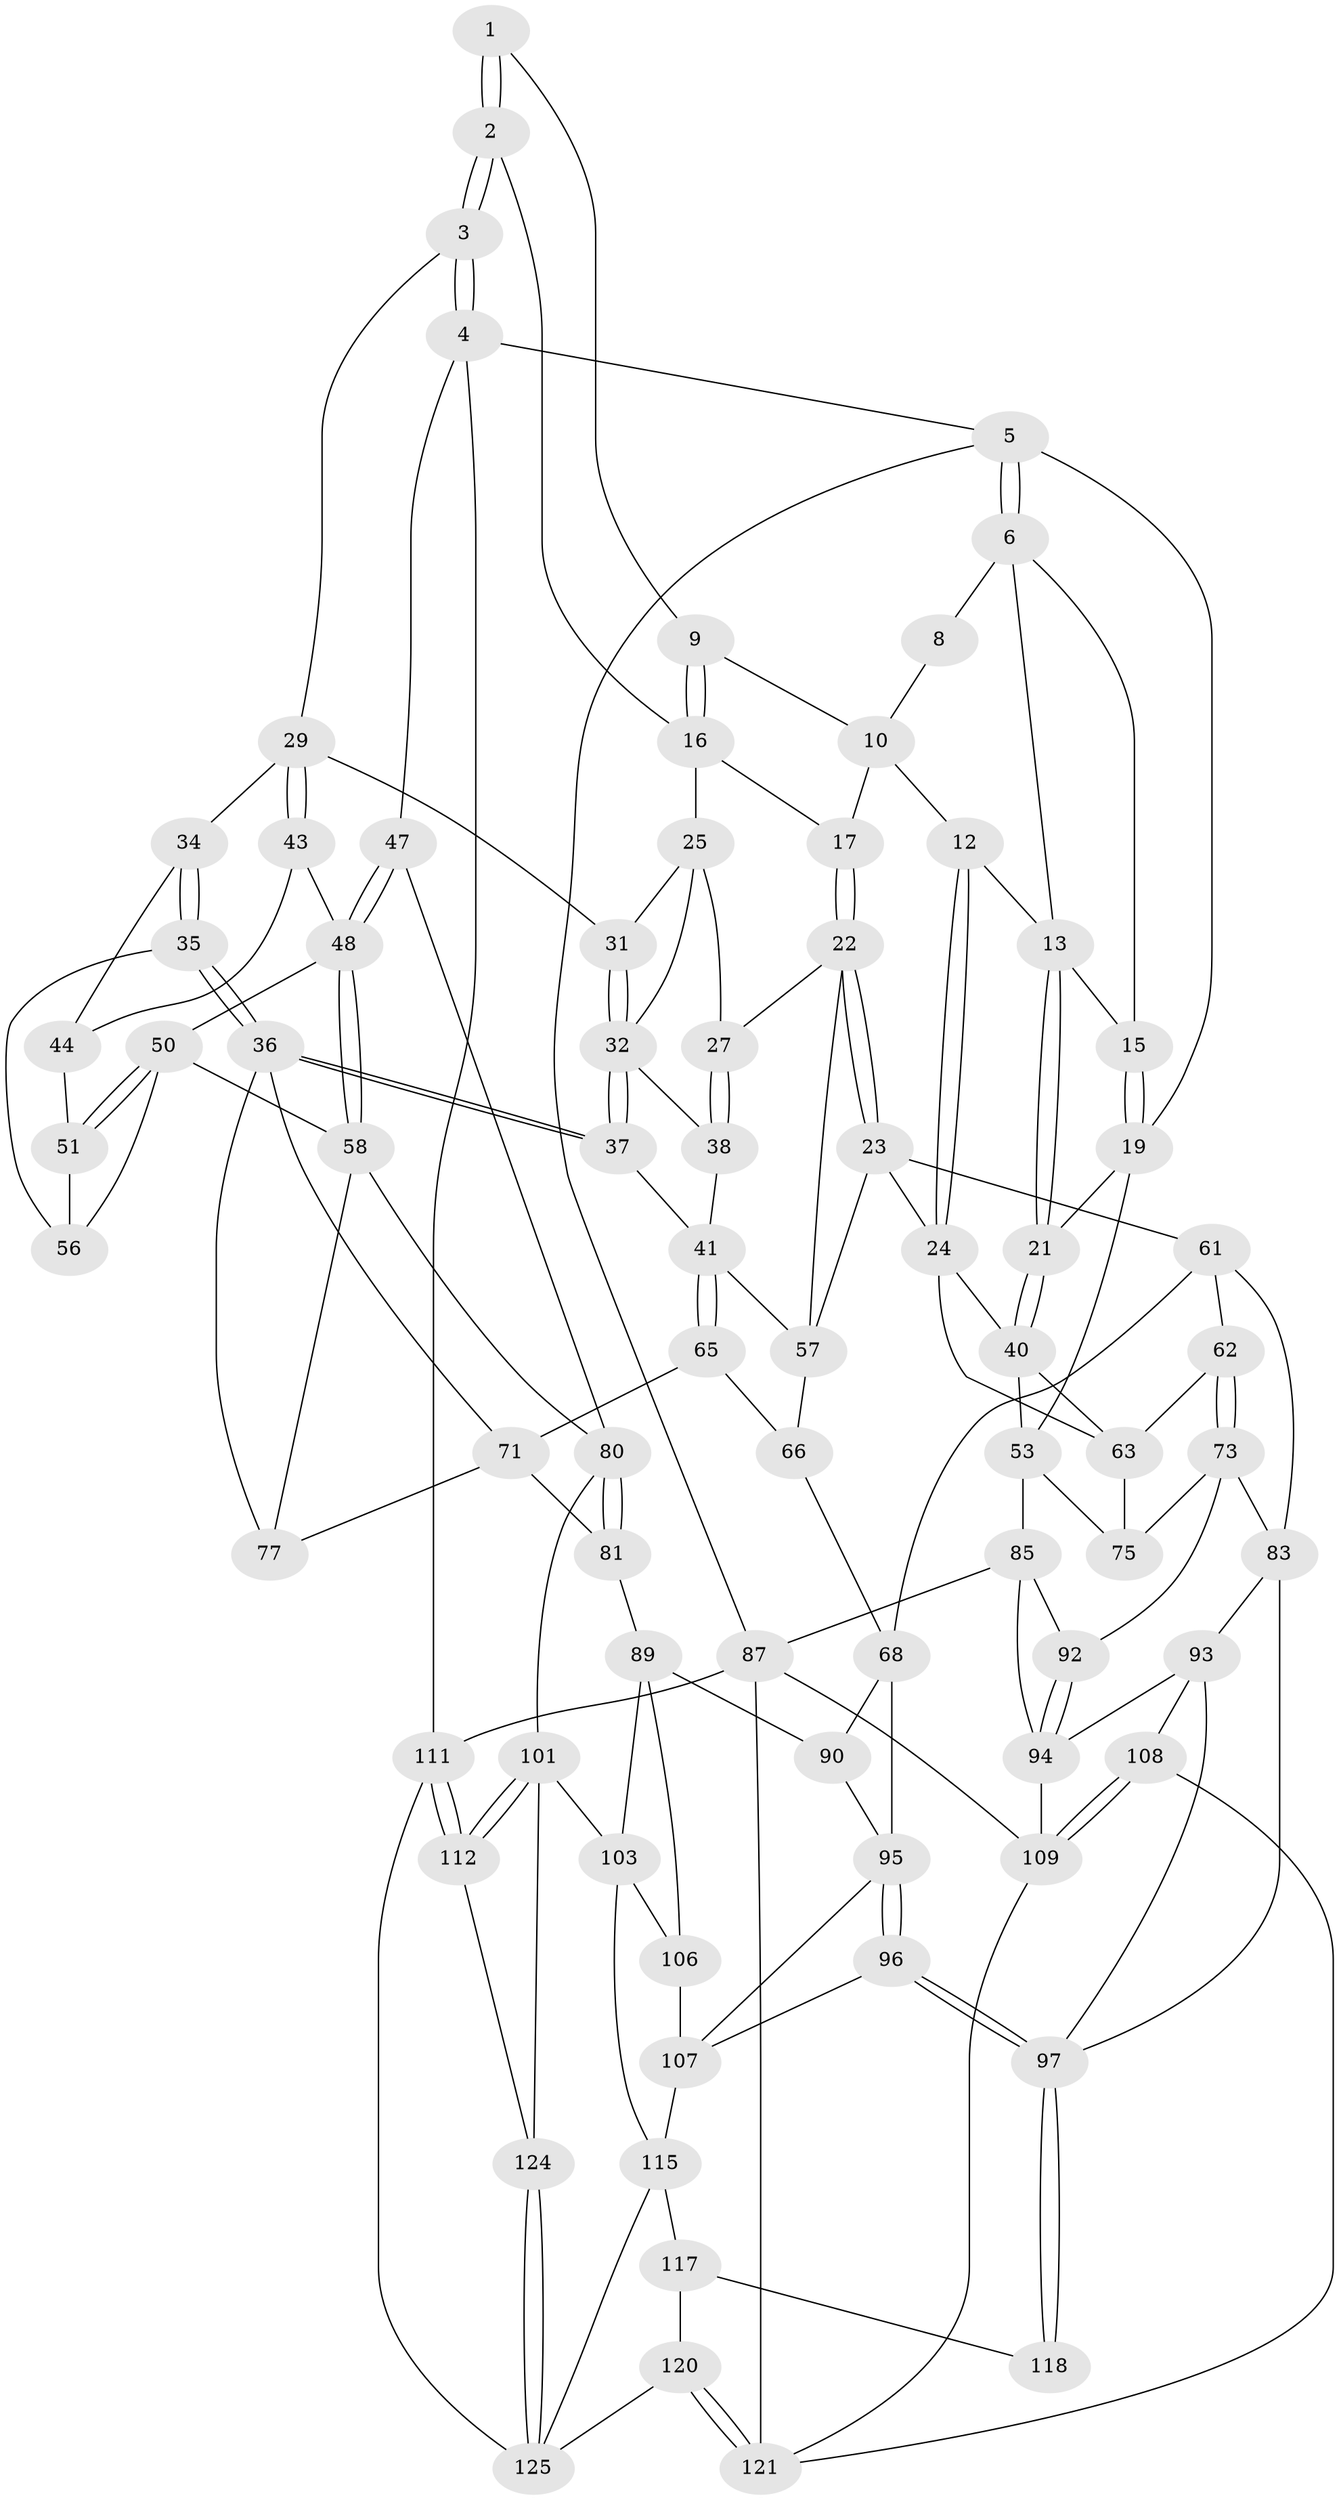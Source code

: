 // Generated by graph-tools (version 1.1) at 2025/52/02/27/25 19:52:36]
// undirected, 79 vertices, 172 edges
graph export_dot {
graph [start="1"]
  node [color=gray90,style=filled];
  1 [pos="+0.44803967619491947+0"];
  2 [pos="+0.8071690105802176+0"];
  3 [pos="+1+0"];
  4 [pos="+1+0",super="+46"];
  5 [pos="+0+0"];
  6 [pos="+0+0",super="+7"];
  8 [pos="+0.23077421341538143+0"];
  9 [pos="+0.4387206287019493+0.047098990026459384"];
  10 [pos="+0.33481607024430304+0",super="+11"];
  12 [pos="+0.31620951749369475+0.17075251048963572"];
  13 [pos="+0.21233437638700856+0.08696371561109453",super="+14"];
  15 [pos="+0.08403767153920617+0.10029030761918163"];
  16 [pos="+0.44641417382302656+0.1333411105023654",super="+18"];
  17 [pos="+0.4192616252353718+0.13921993609314215"];
  19 [pos="+0+0.1646340433355764",super="+20"];
  21 [pos="+0.09924765360776289+0.25493411370618474"];
  22 [pos="+0.42998943492761876+0.33244521184003983",super="+28"];
  23 [pos="+0.4110396127846943+0.34864731851633113",super="+60"];
  24 [pos="+0.28278912540291506+0.2991281647776688",super="+39"];
  25 [pos="+0.48386446741018485+0.14120327907277153",super="+26"];
  27 [pos="+0.5129753291294842+0.24793246892591028"];
  29 [pos="+1+0",super="+30"];
  31 [pos="+0.7382169825462597+0.15998145151740617"];
  32 [pos="+0.6751850409180252+0.22784461948254459",super="+33"];
  34 [pos="+0.7766927639142208+0.34883753374407916"];
  35 [pos="+0.7451830355437091+0.40121813988299554"];
  36 [pos="+0.734510457760951+0.4067960963394814",super="+70"];
  37 [pos="+0.6874231016398978+0.38874214541322194"];
  38 [pos="+0.5809587908025133+0.32270158272662425"];
  40 [pos="+0.10889492407571373+0.27806719285909587",super="+52"];
  41 [pos="+0.6311934920245085+0.39823619553956013",super="+42"];
  43 [pos="+0.9352407353049695+0.17546237888667132"];
  44 [pos="+0.8714451018650045+0.27871300851918557",super="+45"];
  47 [pos="+1+0.5885111399779971"];
  48 [pos="+1+0.5200095831239913",super="+49"];
  50 [pos="+0.9099238803995829+0.3625758675274005",super="+55"];
  51 [pos="+0.8723170311702367+0.34309764822837363",super="+54"];
  53 [pos="+0+0.37919138145379716",super="+79"];
  56 [pos="+0.8548789177728381+0.41763406037950185"];
  57 [pos="+0.555229976302093+0.3730732572864041",super="+59"];
  58 [pos="+0.9594275247358416+0.48216311576305165",super="+76"];
  61 [pos="+0.3617609219210861+0.5236143822535434",super="+69"];
  62 [pos="+0.2740386062522624+0.41936402323784905"];
  63 [pos="+0.2532502649443647+0.3682360928573658",super="+64"];
  65 [pos="+0.5863865909479203+0.48650267922927615",super="+72"];
  66 [pos="+0.47665599860017516+0.4284287555951668",super="+67"];
  68 [pos="+0.45456357000551+0.6030031536450572",super="+91"];
  71 [pos="+0.5887256161510264+0.5666732497270947",super="+78"];
  73 [pos="+0.16498206295138448+0.573895991894703",super="+74"];
  75 [pos="+0.10726243147901567+0.4935819758040598"];
  77 [pos="+0.7506048161360542+0.48586016461609777"];
  80 [pos="+0.8176212849669683+0.7050654776685795",super="+82"];
  81 [pos="+0.6928307627626439+0.6858524034823283"];
  83 [pos="+0.3483443456798222+0.6003821177615077",super="+84"];
  85 [pos="+0+0.571065826944652",super="+86"];
  87 [pos="+0+1",super="+88"];
  89 [pos="+0.6854384764888082+0.6937739203715216",super="+104"];
  90 [pos="+0.6587719992656713+0.7200205529990844"];
  92 [pos="+0.06759672613541566+0.613305313280141"];
  93 [pos="+0.1776036131174283+0.7360167812776975",super="+99"];
  94 [pos="+0.0357121093790843+0.7538510379075416",super="+105"];
  95 [pos="+0.5000132893656489+0.7369428469499056",super="+100"];
  96 [pos="+0.43330948012236614+0.813834358056197"];
  97 [pos="+0.37240386921326024+0.8235558527611756",super="+98"];
  101 [pos="+0.8529021827969249+0.809809863522834",super="+102"];
  103 [pos="+0.7768951438374451+0.8869741592241033",super="+114"];
  106 [pos="+0.6439554721233197+0.8335817099960906"];
  107 [pos="+0.6274413402641555+0.7869209539213883",super="+110"];
  108 [pos="+0.2322766495779727+0.864222943223357"];
  109 [pos="+0.07225752619345811+0.8479310571030808",super="+123"];
  111 [pos="+1+0.9378262288559674",super="+113"];
  112 [pos="+1+0.9150685810281802"];
  115 [pos="+0.5805422059226715+1",super="+116"];
  117 [pos="+0.43002448582003755+0.9294082926595177",super="+119"];
  118 [pos="+0.3801521262391868+0.8554457691184763"];
  120 [pos="+0.27964355996504464+1"];
  121 [pos="+0.25386994534928686+1",super="+122"];
  124 [pos="+0.8497314598563425+0.9251573791429679"];
  125 [pos="+0.8213685119714275+1",super="+126"];
  1 -- 2;
  1 -- 2;
  1 -- 9;
  2 -- 3;
  2 -- 3;
  2 -- 16;
  3 -- 4;
  3 -- 4;
  3 -- 29;
  4 -- 5;
  4 -- 47;
  4 -- 111 [weight=2];
  5 -- 6;
  5 -- 6;
  5 -- 87;
  5 -- 19;
  6 -- 15;
  6 -- 8;
  6 -- 13;
  8 -- 10;
  9 -- 10;
  9 -- 16;
  9 -- 16;
  10 -- 17;
  10 -- 12;
  12 -- 13;
  12 -- 24;
  12 -- 24;
  13 -- 21;
  13 -- 21;
  13 -- 15;
  15 -- 19;
  15 -- 19;
  16 -- 17;
  16 -- 25;
  17 -- 22;
  17 -- 22;
  19 -- 21;
  19 -- 53;
  21 -- 40;
  21 -- 40;
  22 -- 23;
  22 -- 23;
  22 -- 57;
  22 -- 27;
  23 -- 24;
  23 -- 57;
  23 -- 61;
  24 -- 40;
  24 -- 63;
  25 -- 31;
  25 -- 32;
  25 -- 27;
  27 -- 38;
  27 -- 38;
  29 -- 43;
  29 -- 43;
  29 -- 34;
  29 -- 31;
  31 -- 32;
  31 -- 32;
  32 -- 37;
  32 -- 37;
  32 -- 38;
  34 -- 35;
  34 -- 35;
  34 -- 44;
  35 -- 36;
  35 -- 36;
  35 -- 56;
  36 -- 37;
  36 -- 37;
  36 -- 77;
  36 -- 71;
  37 -- 41;
  38 -- 41;
  40 -- 53;
  40 -- 63;
  41 -- 65;
  41 -- 65;
  41 -- 57;
  43 -- 44;
  43 -- 48;
  44 -- 51 [weight=2];
  47 -- 48;
  47 -- 48;
  47 -- 80;
  48 -- 58;
  48 -- 58;
  48 -- 50;
  50 -- 51;
  50 -- 51;
  50 -- 56;
  50 -- 58;
  51 -- 56;
  53 -- 75;
  53 -- 85;
  57 -- 66;
  58 -- 80;
  58 -- 77;
  61 -- 62;
  61 -- 83;
  61 -- 68;
  62 -- 63;
  62 -- 73;
  62 -- 73;
  63 -- 75;
  65 -- 66 [weight=2];
  65 -- 71;
  66 -- 68;
  68 -- 90;
  68 -- 95;
  71 -- 81;
  71 -- 77;
  73 -- 75;
  73 -- 92;
  73 -- 83;
  80 -- 81;
  80 -- 81;
  80 -- 101;
  81 -- 89;
  83 -- 97;
  83 -- 93;
  85 -- 92;
  85 -- 87;
  85 -- 94;
  87 -- 121;
  87 -- 109;
  87 -- 111;
  89 -- 90;
  89 -- 106;
  89 -- 103;
  90 -- 95;
  92 -- 94;
  92 -- 94;
  93 -- 94;
  93 -- 97;
  93 -- 108;
  94 -- 109;
  95 -- 96;
  95 -- 96;
  95 -- 107;
  96 -- 97;
  96 -- 97;
  96 -- 107;
  97 -- 118;
  97 -- 118;
  101 -- 112;
  101 -- 112;
  101 -- 124;
  101 -- 103;
  103 -- 106;
  103 -- 115;
  106 -- 107;
  107 -- 115;
  108 -- 109;
  108 -- 109;
  108 -- 121;
  109 -- 121;
  111 -- 112;
  111 -- 112;
  111 -- 125;
  112 -- 124;
  115 -- 117;
  115 -- 125;
  117 -- 118 [weight=2];
  117 -- 120;
  120 -- 121;
  120 -- 121;
  120 -- 125;
  124 -- 125;
  124 -- 125;
}
